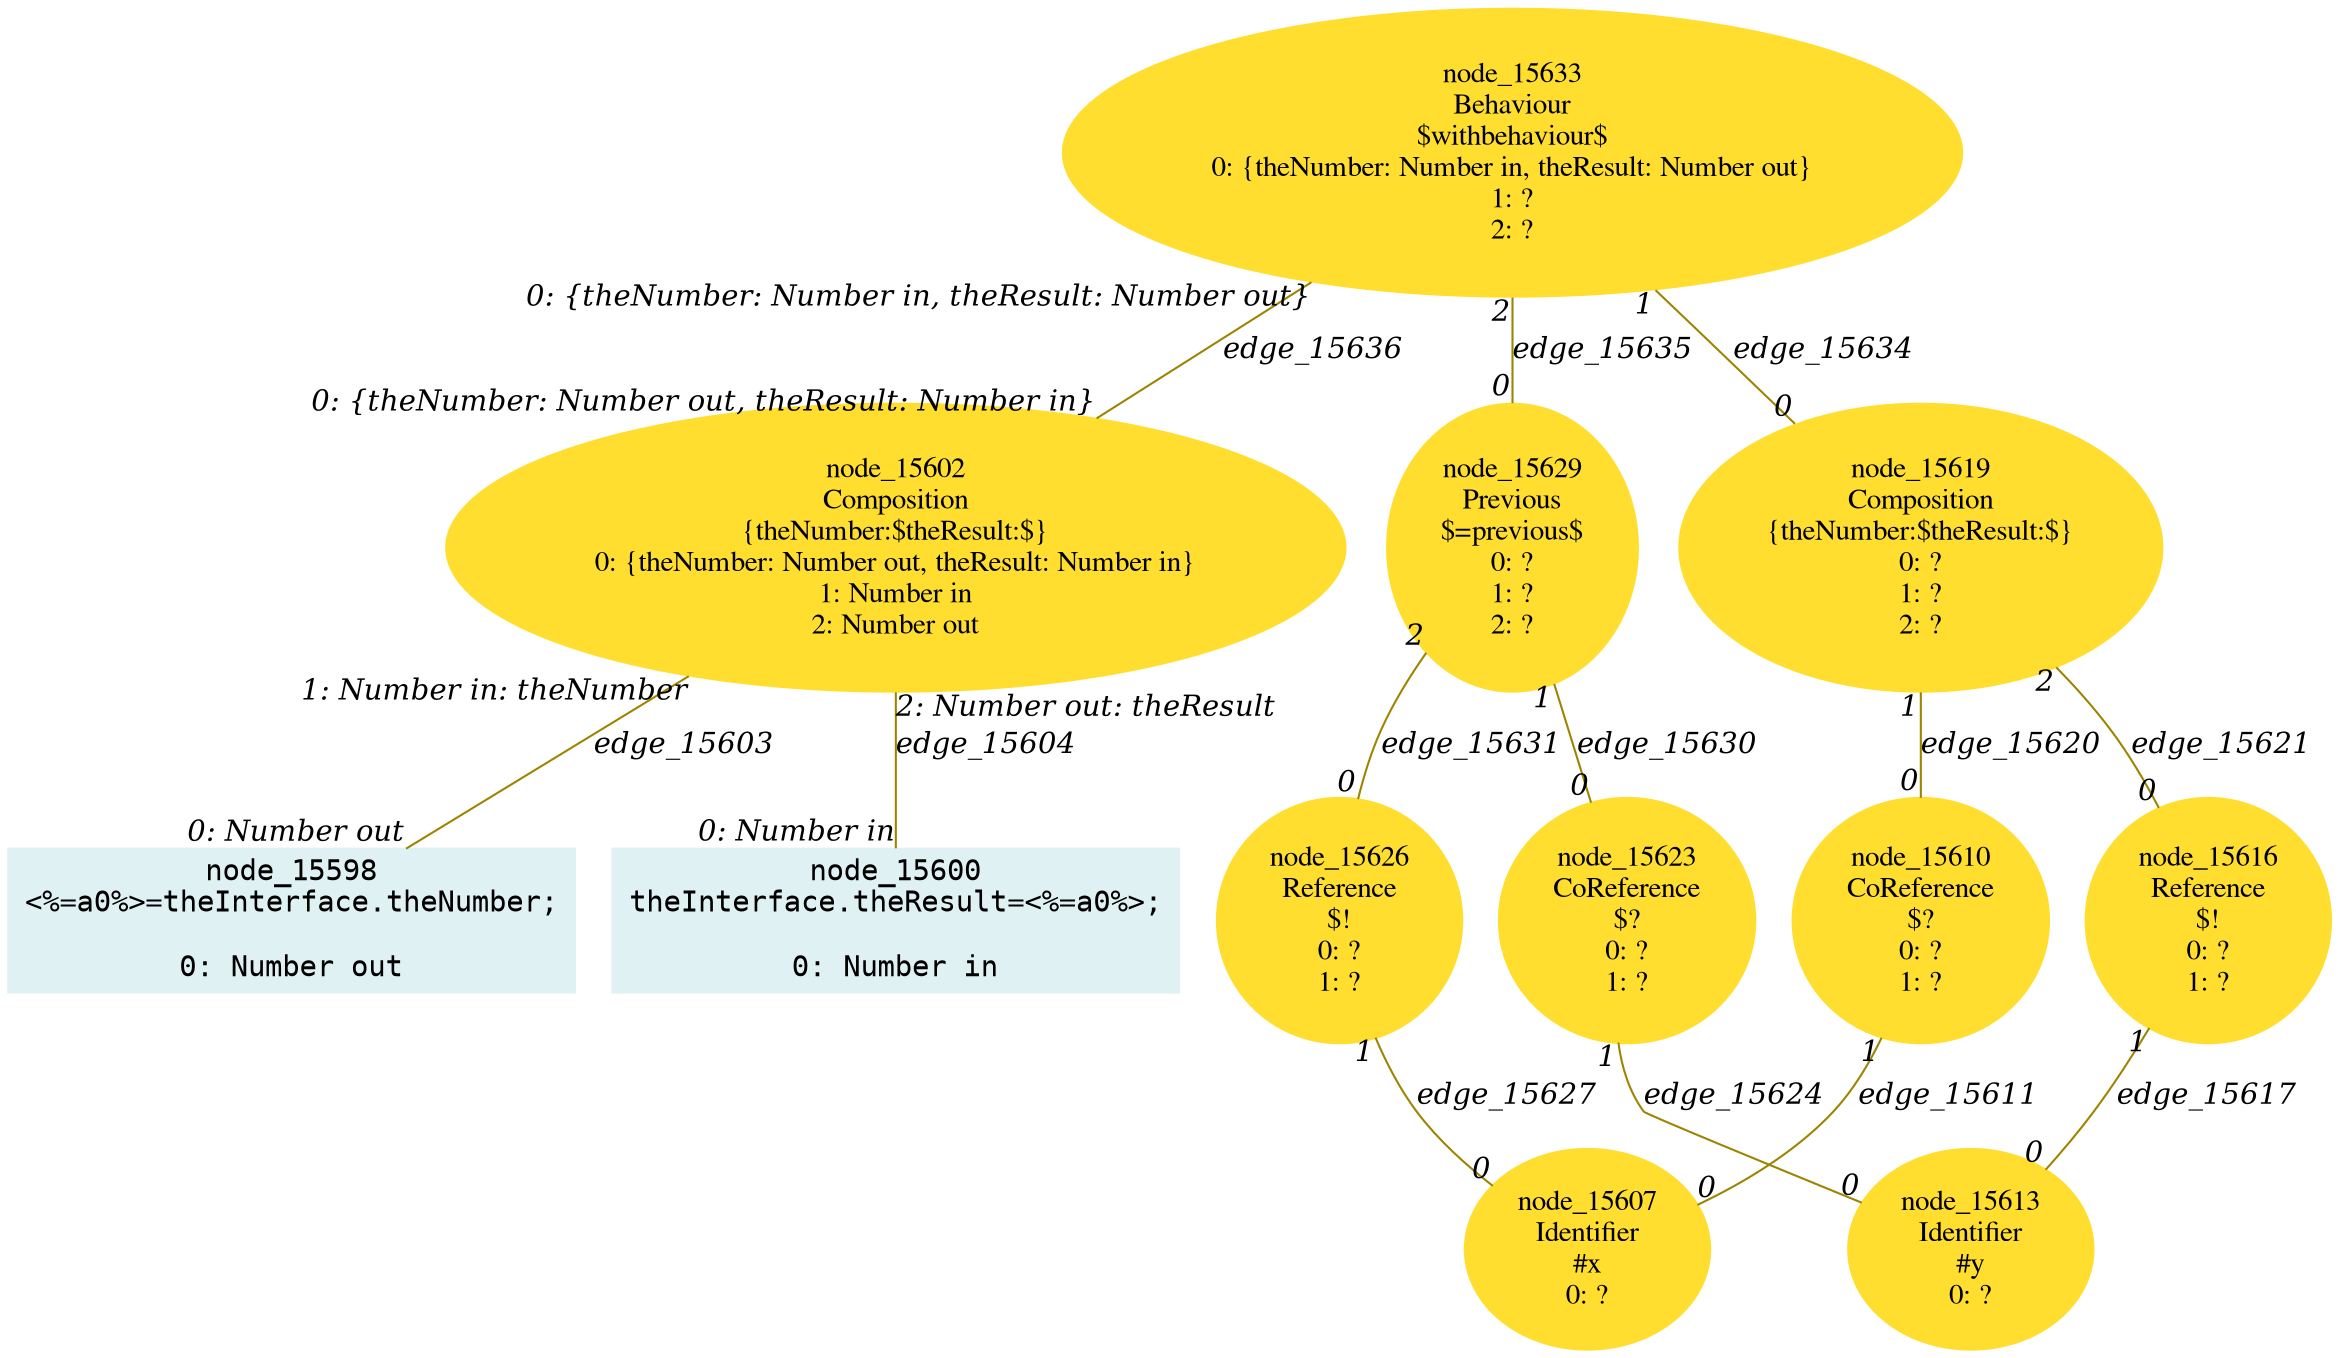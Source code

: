 digraph g{node_15598 [shape="box", style="filled", color="#dff1f2", fontname="Courier", label="node_15598
<%=a0%>=theInterface.theNumber;

0: Number out" ]
node_15600 [shape="box", style="filled", color="#dff1f2", fontname="Courier", label="node_15600
theInterface.theResult=<%=a0%>;

0: Number in" ]
node_15602 [shape="ellipse", style="filled", color="#ffde2f", fontname="Times", label="node_15602
Composition
{theNumber:$theResult:$}
0: {theNumber: Number out, theResult: Number in}
1: Number in
2: Number out" ]
node_15607 [shape="ellipse", style="filled", color="#ffde2f", fontname="Times", label="node_15607
Identifier
#x
0: ?" ]
node_15610 [shape="ellipse", style="filled", color="#ffde2f", fontname="Times", label="node_15610
CoReference
$?
0: ?
1: ?" ]
node_15613 [shape="ellipse", style="filled", color="#ffde2f", fontname="Times", label="node_15613
Identifier
#y
0: ?" ]
node_15616 [shape="ellipse", style="filled", color="#ffde2f", fontname="Times", label="node_15616
Reference
$!
0: ?
1: ?" ]
node_15619 [shape="ellipse", style="filled", color="#ffde2f", fontname="Times", label="node_15619
Composition
{theNumber:$theResult:$}
0: ?
1: ?
2: ?" ]
node_15623 [shape="ellipse", style="filled", color="#ffde2f", fontname="Times", label="node_15623
CoReference
$?
0: ?
1: ?" ]
node_15626 [shape="ellipse", style="filled", color="#ffde2f", fontname="Times", label="node_15626
Reference
$!
0: ?
1: ?" ]
node_15629 [shape="ellipse", style="filled", color="#ffde2f", fontname="Times", label="node_15629
Previous
$=previous$
0: ?
1: ?
2: ?" ]
node_15633 [shape="ellipse", style="filled", color="#ffde2f", fontname="Times", label="node_15633
Behaviour
$withbehaviour$
0: {theNumber: Number in, theResult: Number out}
1: ?
2: ?" ]
node_15602 -> node_15598 [dir=none, arrowHead=none, fontname="Times-Italic", arrowsize=1, color="#9d8400", label="edge_15603",  headlabel="0: Number out", taillabel="1: Number in: theNumber" ]
node_15602 -> node_15600 [dir=none, arrowHead=none, fontname="Times-Italic", arrowsize=1, color="#9d8400", label="edge_15604",  headlabel="0: Number in", taillabel="2: Number out: theResult" ]
node_15610 -> node_15607 [dir=none, arrowHead=none, fontname="Times-Italic", arrowsize=1, color="#9d8400", label="edge_15611",  headlabel="0", taillabel="1" ]
node_15616 -> node_15613 [dir=none, arrowHead=none, fontname="Times-Italic", arrowsize=1, color="#9d8400", label="edge_15617",  headlabel="0", taillabel="1" ]
node_15619 -> node_15610 [dir=none, arrowHead=none, fontname="Times-Italic", arrowsize=1, color="#9d8400", label="edge_15620",  headlabel="0", taillabel="1" ]
node_15619 -> node_15616 [dir=none, arrowHead=none, fontname="Times-Italic", arrowsize=1, color="#9d8400", label="edge_15621",  headlabel="0", taillabel="2" ]
node_15623 -> node_15613 [dir=none, arrowHead=none, fontname="Times-Italic", arrowsize=1, color="#9d8400", label="edge_15624",  headlabel="0", taillabel="1" ]
node_15626 -> node_15607 [dir=none, arrowHead=none, fontname="Times-Italic", arrowsize=1, color="#9d8400", label="edge_15627",  headlabel="0", taillabel="1" ]
node_15629 -> node_15623 [dir=none, arrowHead=none, fontname="Times-Italic", arrowsize=1, color="#9d8400", label="edge_15630",  headlabel="0", taillabel="1" ]
node_15629 -> node_15626 [dir=none, arrowHead=none, fontname="Times-Italic", arrowsize=1, color="#9d8400", label="edge_15631",  headlabel="0", taillabel="2" ]
node_15633 -> node_15619 [dir=none, arrowHead=none, fontname="Times-Italic", arrowsize=1, color="#9d8400", label="edge_15634",  headlabel="0", taillabel="1" ]
node_15633 -> node_15629 [dir=none, arrowHead=none, fontname="Times-Italic", arrowsize=1, color="#9d8400", label="edge_15635",  headlabel="0", taillabel="2" ]
node_15633 -> node_15602 [dir=none, arrowHead=none, fontname="Times-Italic", arrowsize=1, color="#9d8400", label="edge_15636",  headlabel="0: {theNumber: Number out, theResult: Number in}", taillabel="0: {theNumber: Number in, theResult: Number out}" ]
}